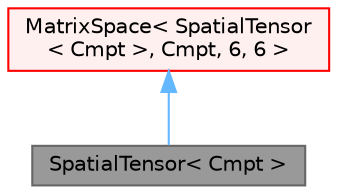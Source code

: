 digraph "SpatialTensor&lt; Cmpt &gt;"
{
 // LATEX_PDF_SIZE
  bgcolor="transparent";
  edge [fontname=Helvetica,fontsize=10,labelfontname=Helvetica,labelfontsize=10];
  node [fontname=Helvetica,fontsize=10,shape=box,height=0.2,width=0.4];
  Node1 [id="Node000001",label="SpatialTensor\< Cmpt \>",height=0.2,width=0.4,color="gray40", fillcolor="grey60", style="filled", fontcolor="black",tooltip="Templated 3D spatial tensor derived from MatrixSpace used to represent transformations of spatial vec..."];
  Node2 -> Node1 [id="edge1_Node000001_Node000002",dir="back",color="steelblue1",style="solid",tooltip=" "];
  Node2 [id="Node000002",label="MatrixSpace\< SpatialTensor\l\< Cmpt \>, Cmpt, 6, 6 \>",height=0.2,width=0.4,color="red", fillcolor="#FFF0F0", style="filled",URL="$classFoam_1_1MatrixSpace.html",tooltip=" "];
}
